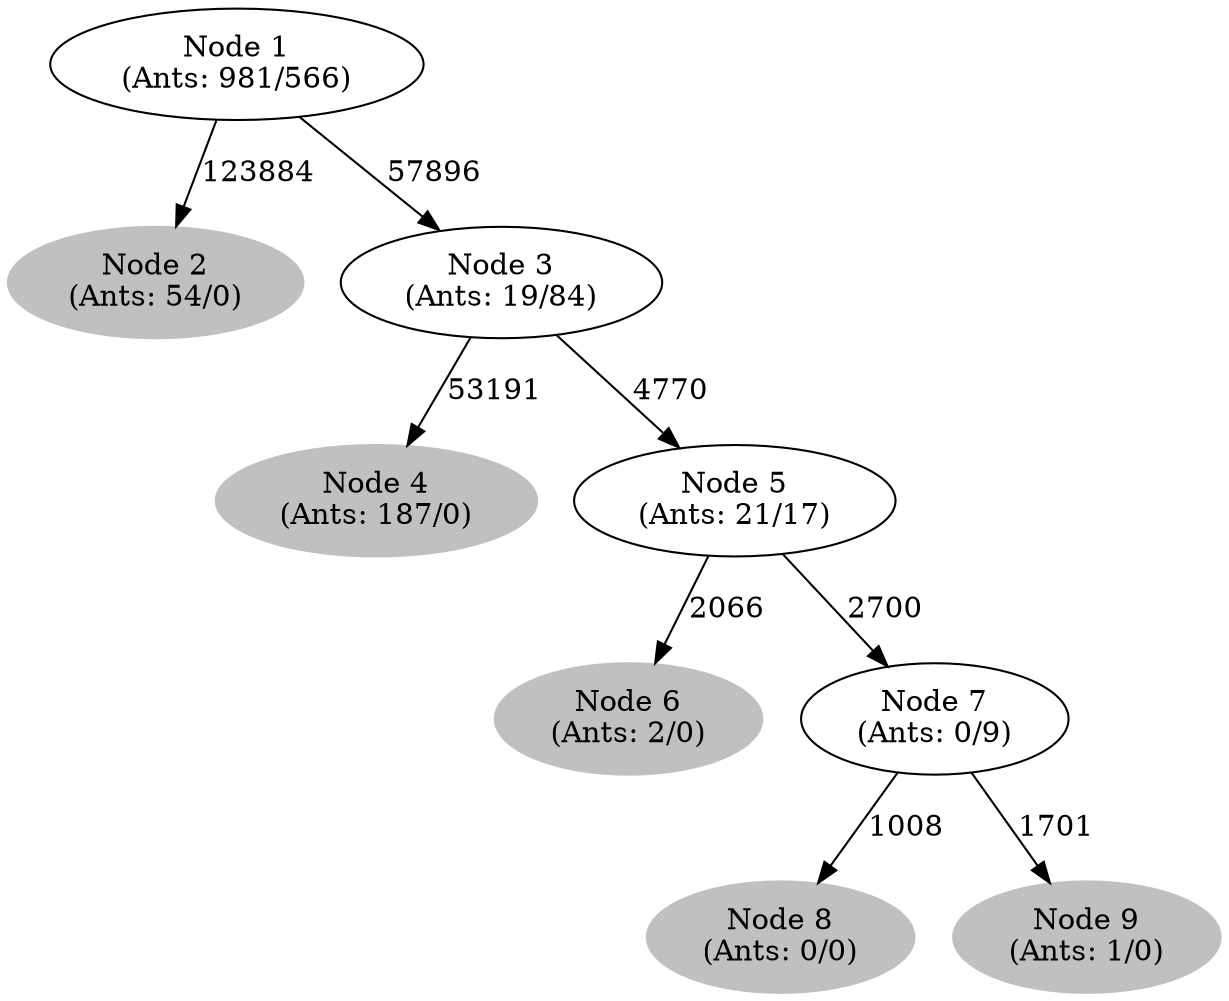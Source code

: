 digraph G {
	
	 "Node 2\n(Ants: 54/0)" [style=filled,color="gray"];
	"Node 1\n(Ants: 981/566)" -> "Node 2\n(Ants: 54/0)" [label=123884];
	 "Node 1\n(Ants: 981/566)" -> "Node 3\n(Ants: 19/84)" [label=57896];
	 "Node 4\n(Ants: 187/0)" [style=filled,color="gray"];
	"Node 3\n(Ants: 19/84)" -> "Node 4\n(Ants: 187/0)" [label=53191];
	 "Node 3\n(Ants: 19/84)" -> "Node 5\n(Ants: 21/17)" [label=4770];
	 "Node 6\n(Ants: 2/0)" [style=filled,color="gray"];
	"Node 5\n(Ants: 21/17)" -> "Node 6\n(Ants: 2/0)" [label=2066];
	 "Node 5\n(Ants: 21/17)" -> "Node 7\n(Ants: 0/9)" [label=2700];
	 "Node 8\n(Ants: 0/0)" [style=filled,color="gray"];
	"Node 7\n(Ants: 0/9)" -> "Node 8\n(Ants: 0/0)" [label=1008];
	 "Node 9\n(Ants: 1/0)" [style=filled,color="gray"];
	"Node 7\n(Ants: 0/9)" -> "Node 9\n(Ants: 1/0)" [label=1701];
	 
}
